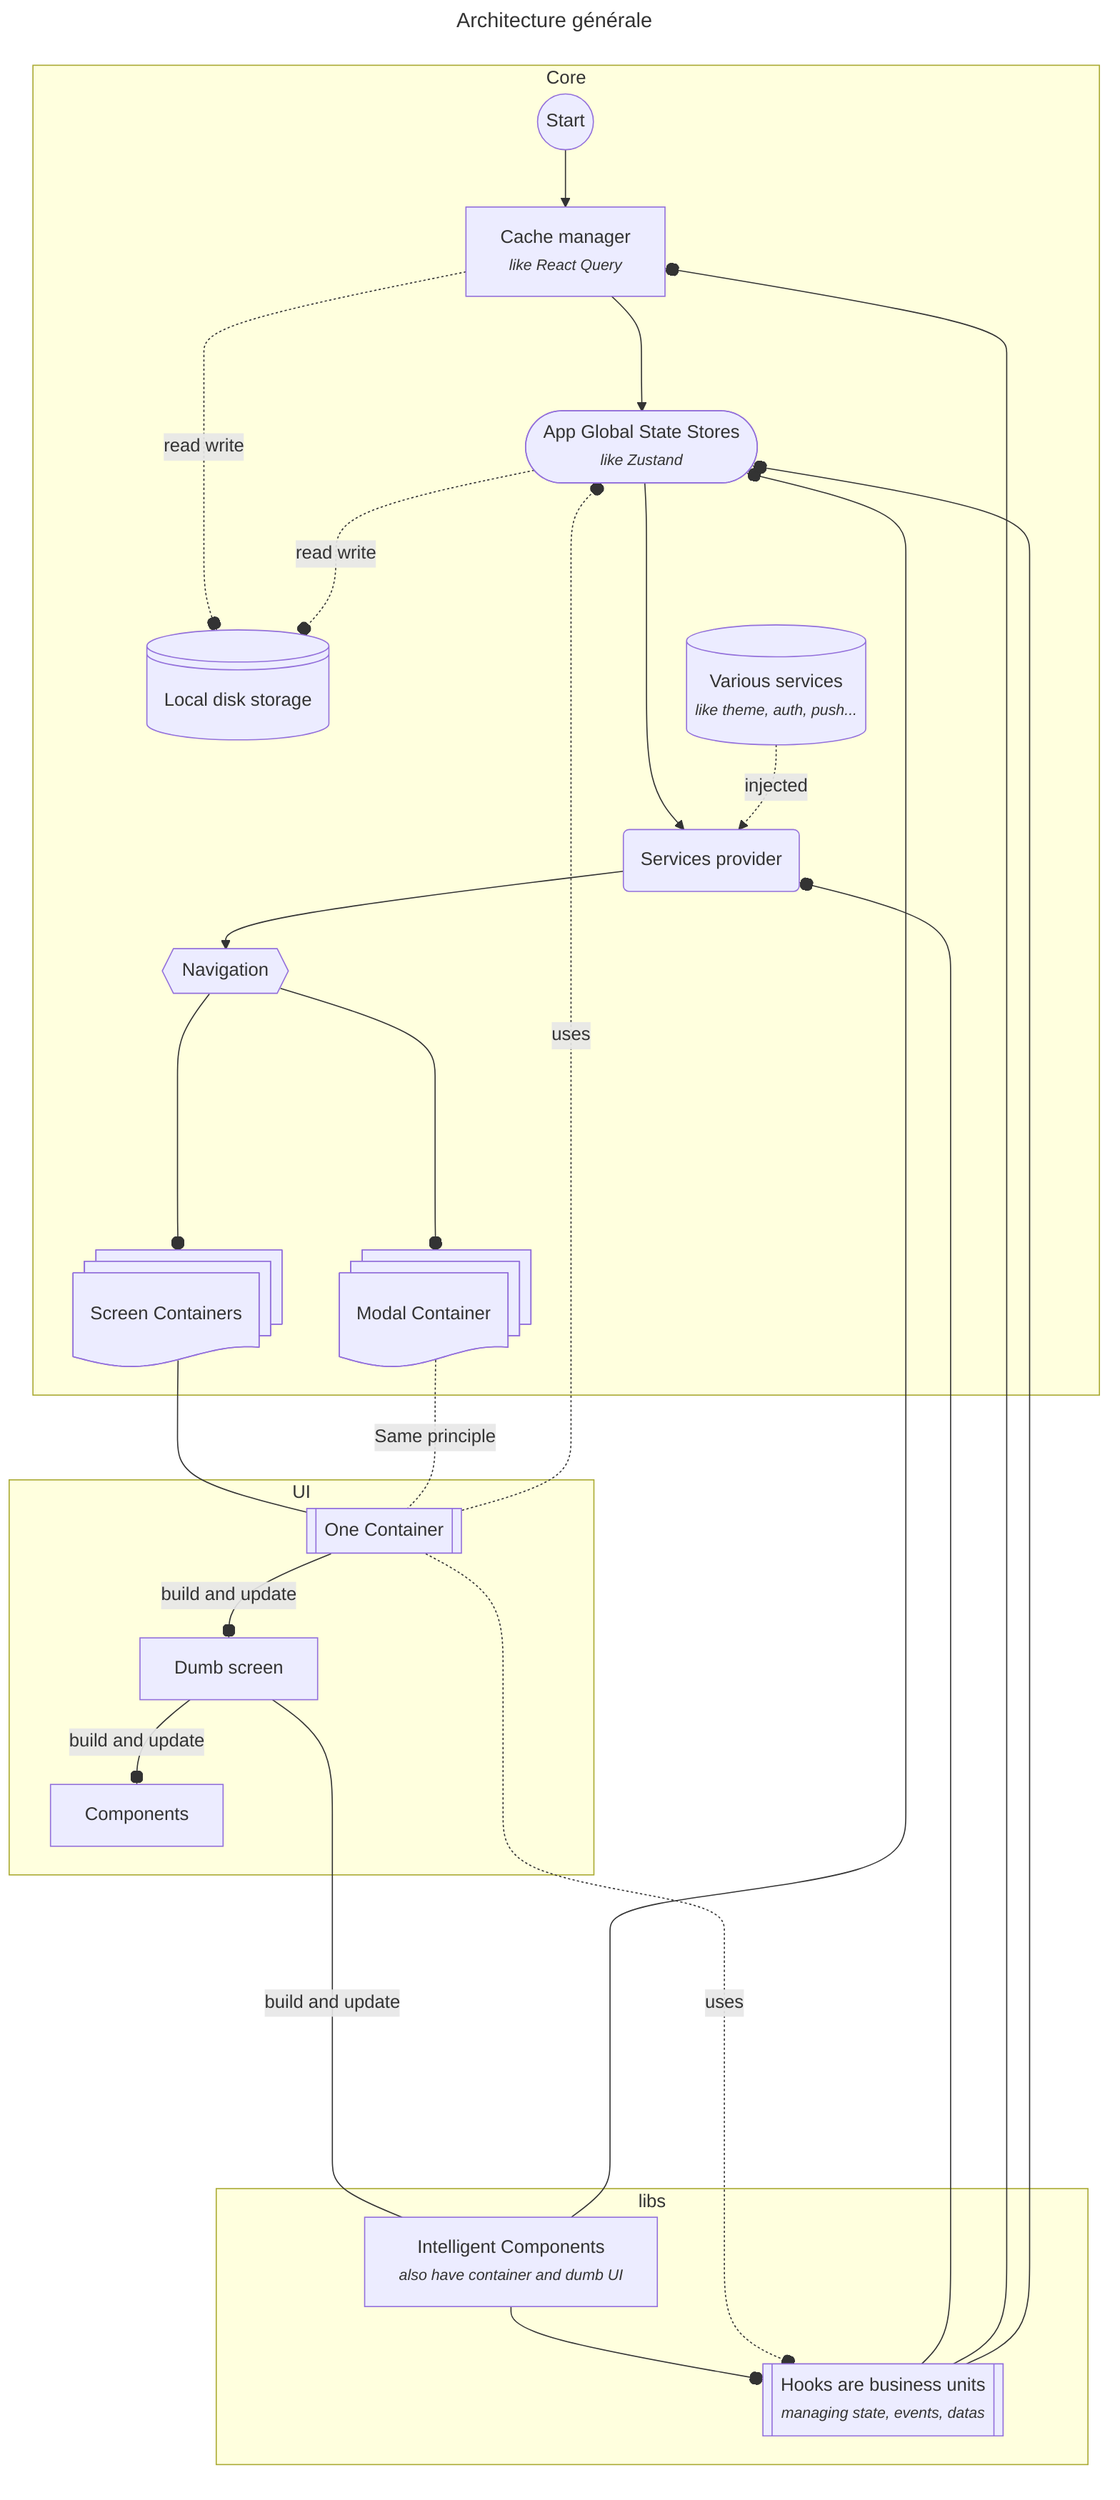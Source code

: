 ---
title: Architecture générale
---
flowchart TD
    subgraph Core
        Start((Start)) --> RQ[Cache manager<br /><small><i>like React Query</i></small>] 
        direction LR
        RQ ....-o|read write|Storage@{ shape: lin-cyl, label: "Local disk storage" }
        ZS ..-o|read write|Storage
        RQ ---> ZS([App Global State Stores<br /><small><i>like Zustand</i></small>])
        ZS ----> IJ(Services provider)
        VS[(Various services<br /><small><i>like theme, auth, push...</i></small>)] -.injected.-> IJ
        IJ --> NAV{{Navigation}}
        NAV -----o ScreenCs@{ shape: docs, label: "Screen Containers"} & ModalC@{ shape: documents, label: "Modal Container"}
    end
    subgraph libs
        direction LR
        Hooks@{ shape: subproc, label: "Hooks are business units<br /><small><i>managing state, events, datas</i></small>" }
        IntelC[Intelligent Components<br /><small><i>also have container and dumb UI</i></small>]
        IntelC --o Hooks & ZS
        Hooks --o IJ & RQ & ZS
    end
    subgraph UI
        ScreenCs --- SC@{ shape: subproc, label: "One Container"}
        ModalC -.Same principle.- SC
        SC --build and update--o DumbS[Dumb screen]
        SC ........-o|uses|Hooks & ZS
        DumbS --build and update--o DumbC[Components]
        DumbS ----|build and update|IntelC
    end